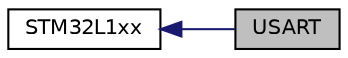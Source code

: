 digraph "USART"
{
  edge [fontname="Helvetica",fontsize="10",labelfontname="Helvetica",labelfontsize="10"];
  node [fontname="Helvetica",fontsize="10",shape=record];
  rankdir=LR;
  Node0 [label="USART",height=0.2,width=0.4,color="black", fillcolor="grey75", style="filled" fontcolor="black"];
  Node1 [label="STM32L1xx",height=0.2,width=0.4,color="black", fillcolor="white", style="filled",URL="$group__STM32L1xx.html",tooltip="Libraries for ST Microelectronics STM32L1xx series."];
  Node1->Node0 [shape=plaintext, color="midnightblue", dir="back", style="solid"];
}
